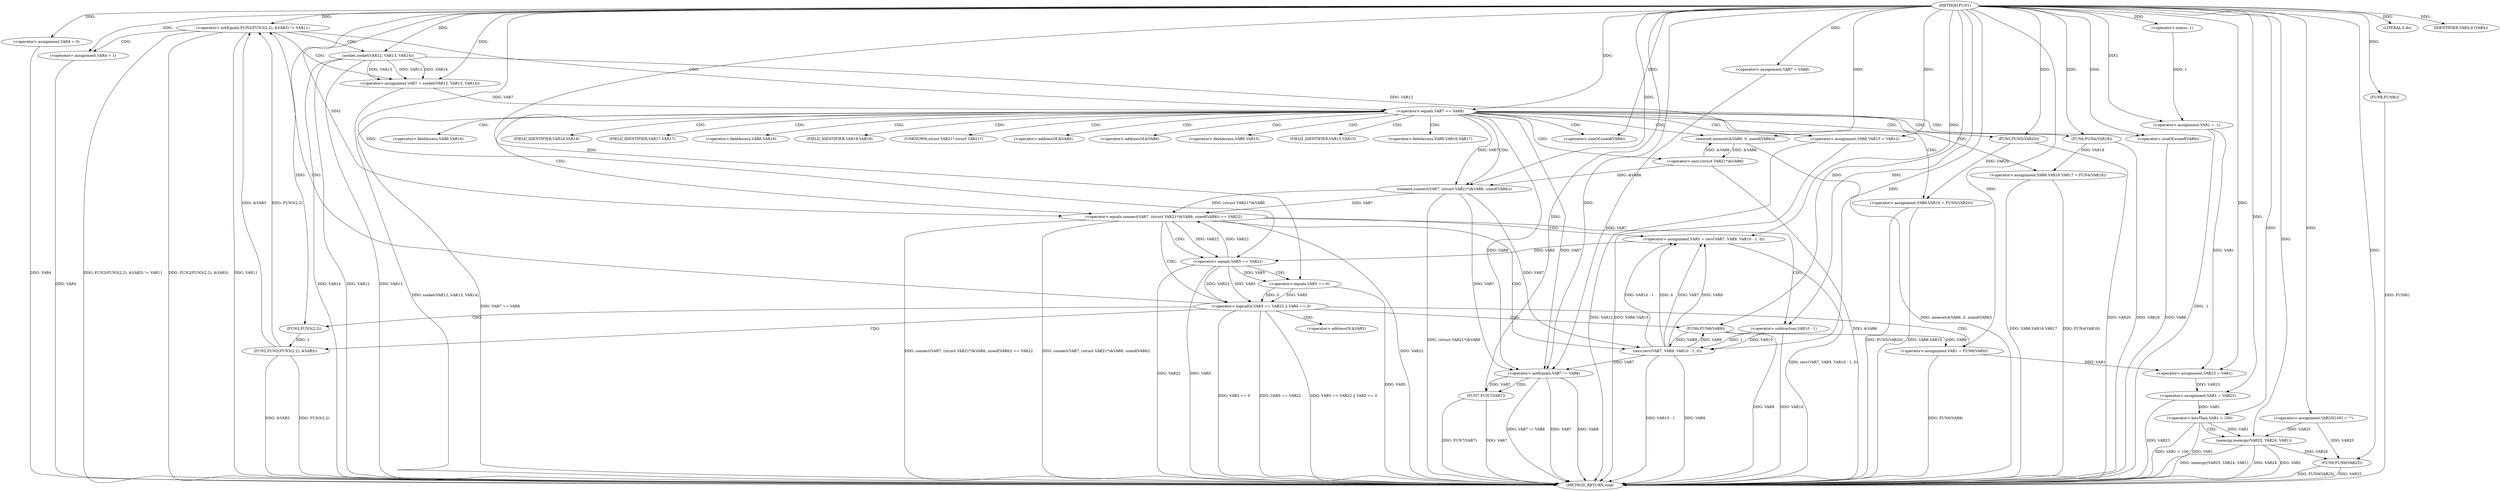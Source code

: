 digraph FUN1 {  
"1000100" [label = "(METHOD,FUN1)" ]
"1000247" [label = "(METHOD_RETURN,void)" ]
"1000103" [label = "(<operator>.assignment,VAR1 = -1)" ]
"1000105" [label = "(<operator>.minus,-1)" ]
"1000110" [label = "(<operator>.assignment,VAR4 = 0)" ]
"1000116" [label = "(<operator>.assignment,VAR7 = VAR8)" ]
"1000123" [label = "(<operator>.notEquals,FUN2(FUN3(2,2), &VAR3) != VAR11)" ]
"1000124" [label = "(FUN2,FUN2(FUN3(2,2), &VAR3))" ]
"1000125" [label = "(FUN3,FUN3(2,2))" ]
"1000133" [label = "(<operator>.assignment,VAR4 = 1)" ]
"1000136" [label = "(<operator>.assignment,VAR7 = socket(VAR12, VAR13, VAR14))" ]
"1000138" [label = "(socket,socket(VAR12, VAR13, VAR14))" ]
"1000143" [label = "(<operator>.equals,VAR7 == VAR8)" ]
"1000148" [label = "(memset,memset(&VAR6, 0, sizeof(VAR6)))" ]
"1000152" [label = "(<operator>.sizeOf,sizeof(VAR6))" ]
"1000154" [label = "(<operator>.assignment,VAR6.VAR15 = VAR12)" ]
"1000159" [label = "(<operator>.assignment,VAR6.VAR16.VAR17 = FUN4(VAR18))" ]
"1000165" [label = "(FUN4,FUN4(VAR18))" ]
"1000167" [label = "(<operator>.assignment,VAR6.VAR19 = FUN5(VAR20))" ]
"1000171" [label = "(FUN5,FUN5(VAR20))" ]
"1000174" [label = "(<operator>.equals,connect(VAR7, (struct VAR21*)&VAR6, sizeof(VAR6)) == VAR22)" ]
"1000175" [label = "(connect,connect(VAR7, (struct VAR21*)&VAR6, sizeof(VAR6)))" ]
"1000177" [label = "(<operator>.cast,(struct VAR21*)&VAR6)" ]
"1000181" [label = "(<operator>.sizeOf,sizeof(VAR6))" ]
"1000186" [label = "(<operator>.assignment,VAR5 = recv(VAR7, VAR9, VAR10 - 1, 0))" ]
"1000188" [label = "(recv,recv(VAR7, VAR9, VAR10 - 1, 0))" ]
"1000191" [label = "(<operator>.subtraction,VAR10 - 1)" ]
"1000196" [label = "(<operator>.logicalOr,VAR5 == VAR22 || VAR5 == 0)" ]
"1000197" [label = "(<operator>.equals,VAR5 == VAR22)" ]
"1000200" [label = "(<operator>.equals,VAR5 == 0)" ]
"1000205" [label = "(<operator>.assignment,VAR1 = FUN6(VAR9))" ]
"1000207" [label = "(FUN6,FUN6(VAR9))" ]
"1000209" [label = "(LITERAL,0,do)" ]
"1000211" [label = "(<operator>.notEquals,VAR7 != VAR8)" ]
"1000215" [label = "(FUN7,FUN7(VAR7))" ]
"1000218" [label = "(IDENTIFIER,VAR4,if (VAR4))" ]
"1000220" [label = "(FUN8,FUN8())" ]
"1000223" [label = "(<operator>.assignment,VAR23 = VAR1)" ]
"1000227" [label = "(<operator>.assignment,VAR1 = VAR23)" ]
"1000233" [label = "(<operator>.assignment,VAR25[100] = \"\")" ]
"1000237" [label = "(<operator>.lessThan,VAR1 < 100)" ]
"1000241" [label = "(memcpy,memcpy(VAR25, VAR24, VAR1))" ]
"1000245" [label = "(FUN9,FUN9(VAR25))" ]
"1000128" [label = "(<operator>.addressOf,&VAR3)" ]
"1000149" [label = "(<operator>.addressOf,&VAR6)" ]
"1000155" [label = "(<operator>.fieldAccess,VAR6.VAR15)" ]
"1000157" [label = "(FIELD_IDENTIFIER,VAR15,VAR15)" ]
"1000160" [label = "(<operator>.fieldAccess,VAR6.VAR16.VAR17)" ]
"1000161" [label = "(<operator>.fieldAccess,VAR6.VAR16)" ]
"1000163" [label = "(FIELD_IDENTIFIER,VAR16,VAR16)" ]
"1000164" [label = "(FIELD_IDENTIFIER,VAR17,VAR17)" ]
"1000168" [label = "(<operator>.fieldAccess,VAR6.VAR19)" ]
"1000170" [label = "(FIELD_IDENTIFIER,VAR19,VAR19)" ]
"1000178" [label = "(UNKNOWN,struct VAR21*,struct VAR21*)" ]
"1000179" [label = "(<operator>.addressOf,&VAR6)" ]
  "1000171" -> "1000247"  [ label = "DDG: VAR20"] 
  "1000188" -> "1000247"  [ label = "DDG: VAR9"] 
  "1000177" -> "1000247"  [ label = "DDG: &VAR6"] 
  "1000103" -> "1000247"  [ label = "DDG: -1"] 
  "1000188" -> "1000247"  [ label = "DDG: VAR10 - 1"] 
  "1000205" -> "1000247"  [ label = "DDG: FUN6(VAR9)"] 
  "1000181" -> "1000247"  [ label = "DDG: VAR6"] 
  "1000186" -> "1000247"  [ label = "DDG: recv(VAR7, VAR9, VAR10 - 1, 0)"] 
  "1000167" -> "1000247"  [ label = "DDG: VAR6.VAR19"] 
  "1000123" -> "1000247"  [ label = "DDG: VAR11"] 
  "1000124" -> "1000247"  [ label = "DDG: FUN3(2,2)"] 
  "1000200" -> "1000247"  [ label = "DDG: VAR5"] 
  "1000237" -> "1000247"  [ label = "DDG: VAR1 < 100"] 
  "1000196" -> "1000247"  [ label = "DDG: VAR5 == 0"] 
  "1000215" -> "1000247"  [ label = "DDG: VAR7"] 
  "1000237" -> "1000247"  [ label = "DDG: VAR1"] 
  "1000159" -> "1000247"  [ label = "DDG: VAR6.VAR16.VAR17"] 
  "1000123" -> "1000247"  [ label = "DDG: FUN2(FUN3(2,2), &VAR3) != VAR11"] 
  "1000138" -> "1000247"  [ label = "DDG: VAR14"] 
  "1000138" -> "1000247"  [ label = "DDG: VAR12"] 
  "1000165" -> "1000247"  [ label = "DDG: VAR18"] 
  "1000138" -> "1000247"  [ label = "DDG: VAR13"] 
  "1000227" -> "1000247"  [ label = "DDG: VAR23"] 
  "1000154" -> "1000247"  [ label = "DDG: VAR6.VAR15"] 
  "1000133" -> "1000247"  [ label = "DDG: VAR4"] 
  "1000154" -> "1000247"  [ label = "DDG: VAR12"] 
  "1000207" -> "1000247"  [ label = "DDG: VAR9"] 
  "1000148" -> "1000247"  [ label = "DDG: memset(&VAR6, 0, sizeof(VAR6))"] 
  "1000211" -> "1000247"  [ label = "DDG: VAR7"] 
  "1000196" -> "1000247"  [ label = "DDG: VAR5 == VAR22"] 
  "1000197" -> "1000247"  [ label = "DDG: VAR22"] 
  "1000211" -> "1000247"  [ label = "DDG: VAR8"] 
  "1000211" -> "1000247"  [ label = "DDG: VAR7 != VAR8"] 
  "1000143" -> "1000247"  [ label = "DDG: VAR7 == VAR8"] 
  "1000220" -> "1000247"  [ label = "DDG: FUN8()"] 
  "1000167" -> "1000247"  [ label = "DDG: FUN5(VAR20)"] 
  "1000215" -> "1000247"  [ label = "DDG: FUN7(VAR7)"] 
  "1000175" -> "1000247"  [ label = "DDG: (struct VAR21*)&VAR6"] 
  "1000241" -> "1000247"  [ label = "DDG: VAR1"] 
  "1000124" -> "1000247"  [ label = "DDG: &VAR3"] 
  "1000136" -> "1000247"  [ label = "DDG: socket(VAR12, VAR13, VAR14)"] 
  "1000245" -> "1000247"  [ label = "DDG: FUN9(VAR25)"] 
  "1000196" -> "1000247"  [ label = "DDG: VAR5 == VAR22 || VAR5 == 0"] 
  "1000245" -> "1000247"  [ label = "DDG: VAR25"] 
  "1000241" -> "1000247"  [ label = "DDG: memcpy(VAR25, VAR24, VAR1)"] 
  "1000110" -> "1000247"  [ label = "DDG: VAR4"] 
  "1000174" -> "1000247"  [ label = "DDG: VAR22"] 
  "1000191" -> "1000247"  [ label = "DDG: VAR10"] 
  "1000174" -> "1000247"  [ label = "DDG: connect(VAR7, (struct VAR21*)&VAR6, sizeof(VAR6)) == VAR22"] 
  "1000241" -> "1000247"  [ label = "DDG: VAR24"] 
  "1000174" -> "1000247"  [ label = "DDG: connect(VAR7, (struct VAR21*)&VAR6, sizeof(VAR6))"] 
  "1000123" -> "1000247"  [ label = "DDG: FUN2(FUN3(2,2), &VAR3)"] 
  "1000197" -> "1000247"  [ label = "DDG: VAR5"] 
  "1000159" -> "1000247"  [ label = "DDG: FUN4(VAR18)"] 
  "1000105" -> "1000103"  [ label = "DDG: 1"] 
  "1000100" -> "1000103"  [ label = "DDG: "] 
  "1000100" -> "1000105"  [ label = "DDG: "] 
  "1000100" -> "1000110"  [ label = "DDG: "] 
  "1000100" -> "1000116"  [ label = "DDG: "] 
  "1000124" -> "1000123"  [ label = "DDG: FUN3(2,2)"] 
  "1000124" -> "1000123"  [ label = "DDG: &VAR3"] 
  "1000125" -> "1000124"  [ label = "DDG: 2"] 
  "1000100" -> "1000125"  [ label = "DDG: "] 
  "1000100" -> "1000123"  [ label = "DDG: "] 
  "1000100" -> "1000133"  [ label = "DDG: "] 
  "1000138" -> "1000136"  [ label = "DDG: VAR12"] 
  "1000138" -> "1000136"  [ label = "DDG: VAR13"] 
  "1000138" -> "1000136"  [ label = "DDG: VAR14"] 
  "1000100" -> "1000136"  [ label = "DDG: "] 
  "1000100" -> "1000138"  [ label = "DDG: "] 
  "1000136" -> "1000143"  [ label = "DDG: VAR7"] 
  "1000100" -> "1000143"  [ label = "DDG: "] 
  "1000177" -> "1000148"  [ label = "DDG: &VAR6"] 
  "1000100" -> "1000148"  [ label = "DDG: "] 
  "1000100" -> "1000152"  [ label = "DDG: "] 
  "1000138" -> "1000154"  [ label = "DDG: VAR12"] 
  "1000100" -> "1000154"  [ label = "DDG: "] 
  "1000165" -> "1000159"  [ label = "DDG: VAR18"] 
  "1000100" -> "1000165"  [ label = "DDG: "] 
  "1000171" -> "1000167"  [ label = "DDG: VAR20"] 
  "1000100" -> "1000171"  [ label = "DDG: "] 
  "1000175" -> "1000174"  [ label = "DDG: VAR7"] 
  "1000175" -> "1000174"  [ label = "DDG: (struct VAR21*)&VAR6"] 
  "1000143" -> "1000175"  [ label = "DDG: VAR7"] 
  "1000100" -> "1000175"  [ label = "DDG: "] 
  "1000177" -> "1000175"  [ label = "DDG: &VAR6"] 
  "1000148" -> "1000177"  [ label = "DDG: &VAR6"] 
  "1000100" -> "1000181"  [ label = "DDG: "] 
  "1000197" -> "1000174"  [ label = "DDG: VAR22"] 
  "1000100" -> "1000174"  [ label = "DDG: "] 
  "1000188" -> "1000186"  [ label = "DDG: VAR7"] 
  "1000188" -> "1000186"  [ label = "DDG: VAR9"] 
  "1000188" -> "1000186"  [ label = "DDG: VAR10 - 1"] 
  "1000188" -> "1000186"  [ label = "DDG: 0"] 
  "1000100" -> "1000186"  [ label = "DDG: "] 
  "1000175" -> "1000188"  [ label = "DDG: VAR7"] 
  "1000100" -> "1000188"  [ label = "DDG: "] 
  "1000207" -> "1000188"  [ label = "DDG: VAR9"] 
  "1000191" -> "1000188"  [ label = "DDG: VAR10"] 
  "1000191" -> "1000188"  [ label = "DDG: 1"] 
  "1000100" -> "1000191"  [ label = "DDG: "] 
  "1000197" -> "1000196"  [ label = "DDG: VAR5"] 
  "1000197" -> "1000196"  [ label = "DDG: VAR22"] 
  "1000186" -> "1000197"  [ label = "DDG: VAR5"] 
  "1000100" -> "1000197"  [ label = "DDG: "] 
  "1000174" -> "1000197"  [ label = "DDG: VAR22"] 
  "1000200" -> "1000196"  [ label = "DDG: VAR5"] 
  "1000200" -> "1000196"  [ label = "DDG: 0"] 
  "1000197" -> "1000200"  [ label = "DDG: VAR5"] 
  "1000100" -> "1000200"  [ label = "DDG: "] 
  "1000207" -> "1000205"  [ label = "DDG: VAR9"] 
  "1000100" -> "1000205"  [ label = "DDG: "] 
  "1000188" -> "1000207"  [ label = "DDG: VAR9"] 
  "1000100" -> "1000207"  [ label = "DDG: "] 
  "1000100" -> "1000209"  [ label = "DDG: "] 
  "1000116" -> "1000211"  [ label = "DDG: VAR7"] 
  "1000188" -> "1000211"  [ label = "DDG: VAR7"] 
  "1000143" -> "1000211"  [ label = "DDG: VAR7"] 
  "1000175" -> "1000211"  [ label = "DDG: VAR7"] 
  "1000100" -> "1000211"  [ label = "DDG: "] 
  "1000143" -> "1000211"  [ label = "DDG: VAR8"] 
  "1000211" -> "1000215"  [ label = "DDG: VAR7"] 
  "1000100" -> "1000215"  [ label = "DDG: "] 
  "1000100" -> "1000218"  [ label = "DDG: "] 
  "1000100" -> "1000220"  [ label = "DDG: "] 
  "1000103" -> "1000223"  [ label = "DDG: VAR1"] 
  "1000205" -> "1000223"  [ label = "DDG: VAR1"] 
  "1000100" -> "1000223"  [ label = "DDG: "] 
  "1000223" -> "1000227"  [ label = "DDG: VAR23"] 
  "1000100" -> "1000227"  [ label = "DDG: "] 
  "1000100" -> "1000233"  [ label = "DDG: "] 
  "1000227" -> "1000237"  [ label = "DDG: VAR1"] 
  "1000100" -> "1000237"  [ label = "DDG: "] 
  "1000233" -> "1000241"  [ label = "DDG: VAR25"] 
  "1000100" -> "1000241"  [ label = "DDG: "] 
  "1000237" -> "1000241"  [ label = "DDG: VAR1"] 
  "1000233" -> "1000245"  [ label = "DDG: VAR25"] 
  "1000241" -> "1000245"  [ label = "DDG: VAR25"] 
  "1000100" -> "1000245"  [ label = "DDG: "] 
  "1000123" -> "1000133"  [ label = "CDG: "] 
  "1000123" -> "1000136"  [ label = "CDG: "] 
  "1000123" -> "1000143"  [ label = "CDG: "] 
  "1000123" -> "1000138"  [ label = "CDG: "] 
  "1000143" -> "1000164"  [ label = "CDG: "] 
  "1000143" -> "1000174"  [ label = "CDG: "] 
  "1000143" -> "1000161"  [ label = "CDG: "] 
  "1000143" -> "1000152"  [ label = "CDG: "] 
  "1000143" -> "1000148"  [ label = "CDG: "] 
  "1000143" -> "1000165"  [ label = "CDG: "] 
  "1000143" -> "1000157"  [ label = "CDG: "] 
  "1000143" -> "1000149"  [ label = "CDG: "] 
  "1000143" -> "1000163"  [ label = "CDG: "] 
  "1000143" -> "1000168"  [ label = "CDG: "] 
  "1000143" -> "1000178"  [ label = "CDG: "] 
  "1000143" -> "1000159"  [ label = "CDG: "] 
  "1000143" -> "1000167"  [ label = "CDG: "] 
  "1000143" -> "1000175"  [ label = "CDG: "] 
  "1000143" -> "1000155"  [ label = "CDG: "] 
  "1000143" -> "1000154"  [ label = "CDG: "] 
  "1000143" -> "1000160"  [ label = "CDG: "] 
  "1000143" -> "1000170"  [ label = "CDG: "] 
  "1000143" -> "1000171"  [ label = "CDG: "] 
  "1000143" -> "1000179"  [ label = "CDG: "] 
  "1000143" -> "1000177"  [ label = "CDG: "] 
  "1000143" -> "1000181"  [ label = "CDG: "] 
  "1000174" -> "1000191"  [ label = "CDG: "] 
  "1000174" -> "1000197"  [ label = "CDG: "] 
  "1000174" -> "1000186"  [ label = "CDG: "] 
  "1000174" -> "1000196"  [ label = "CDG: "] 
  "1000174" -> "1000188"  [ label = "CDG: "] 
  "1000196" -> "1000207"  [ label = "CDG: "] 
  "1000196" -> "1000205"  [ label = "CDG: "] 
  "1000196" -> "1000125"  [ label = "CDG: "] 
  "1000196" -> "1000128"  [ label = "CDG: "] 
  "1000196" -> "1000123"  [ label = "CDG: "] 
  "1000196" -> "1000124"  [ label = "CDG: "] 
  "1000197" -> "1000200"  [ label = "CDG: "] 
  "1000211" -> "1000215"  [ label = "CDG: "] 
  "1000237" -> "1000241"  [ label = "CDG: "] 
}
